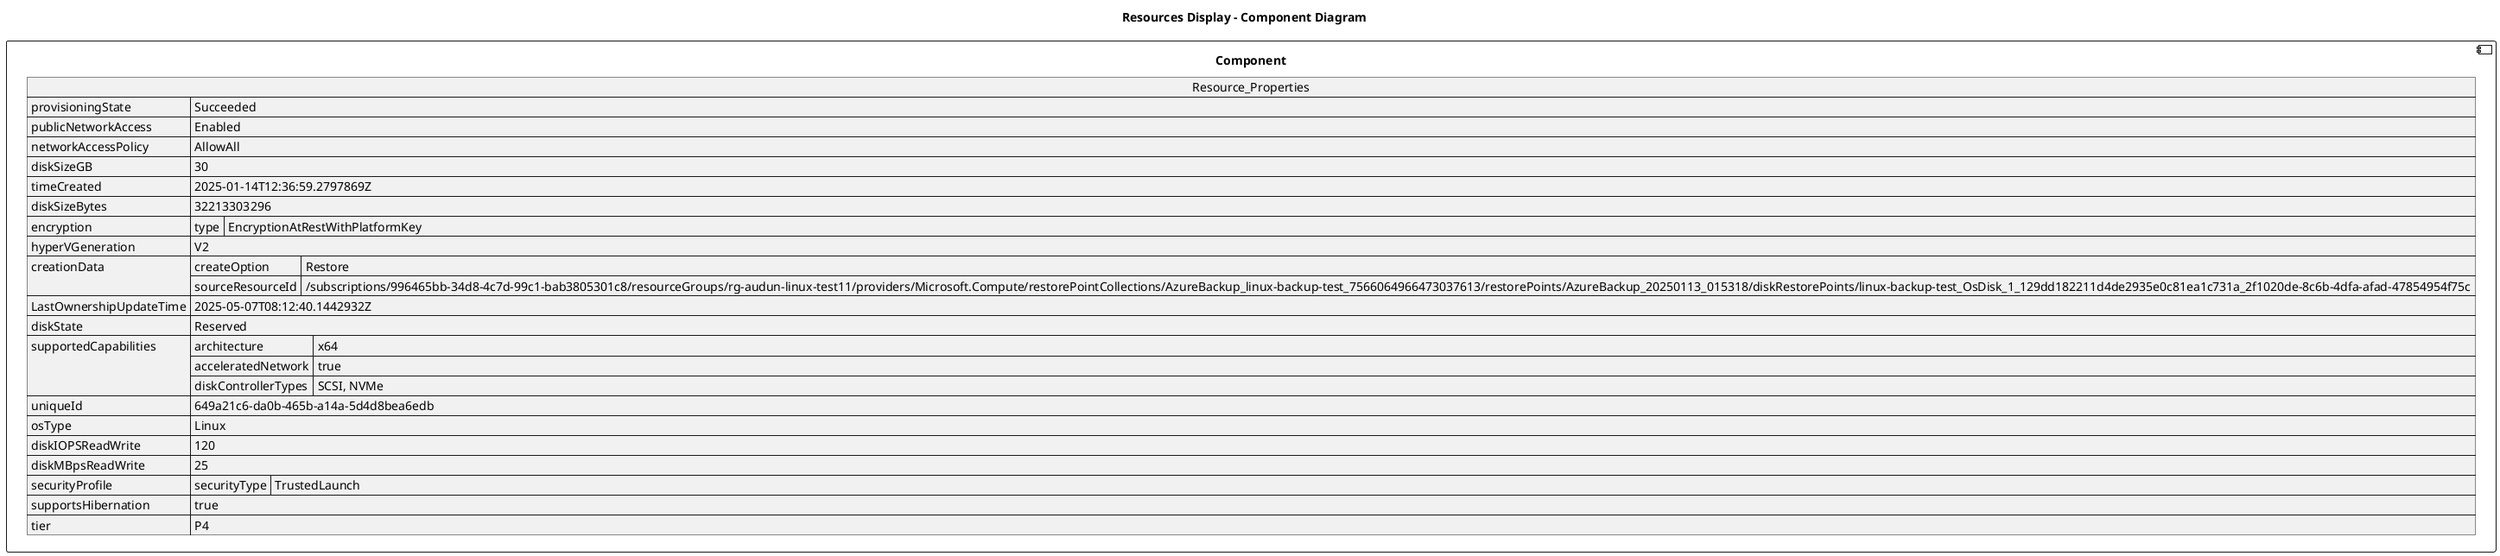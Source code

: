 @startuml

title Resources Display - Component Diagram

component Component {

json  Resource_Properties {
  "provisioningState": "Succeeded",
  "publicNetworkAccess": "Enabled",
  "networkAccessPolicy": "AllowAll",
  "diskSizeGB": 30,
  "timeCreated": "2025-01-14T12:36:59.2797869Z",
  "diskSizeBytes": 32213303296,
  "encryption": {
    "type": "EncryptionAtRestWithPlatformKey"
  },
  "hyperVGeneration": "V2",
  "creationData": {
    "createOption": "Restore",
    "sourceResourceId": "/subscriptions/996465bb-34d8-4c7d-99c1-bab3805301c8/resourceGroups/rg-audun-linux-test11/providers/Microsoft.Compute/restorePointCollections/AzureBackup_linux-backup-test_7566064966473037613/restorePoints/AzureBackup_20250113_015318/diskRestorePoints/linux-backup-test_OsDisk_1_129dd182211d4de2935e0c81ea1c731a_2f1020de-8c6b-4dfa-afad-47854954f75c"
  },
  "LastOwnershipUpdateTime": "2025-05-07T08:12:40.1442932Z",
  "diskState": "Reserved",
  "supportedCapabilities": {
    "architecture": "x64",
    "acceleratedNetwork": true,
    "diskControllerTypes": "SCSI, NVMe"
  },
  "uniqueId": "649a21c6-da0b-465b-a14a-5d4d8bea6edb",
  "osType": "Linux",
  "diskIOPSReadWrite": 120,
  "diskMBpsReadWrite": 25,
  "securityProfile": {
    "securityType": "TrustedLaunch"
  },
  "supportsHibernation": true,
  "tier": "P4"
}
}
@enduml
